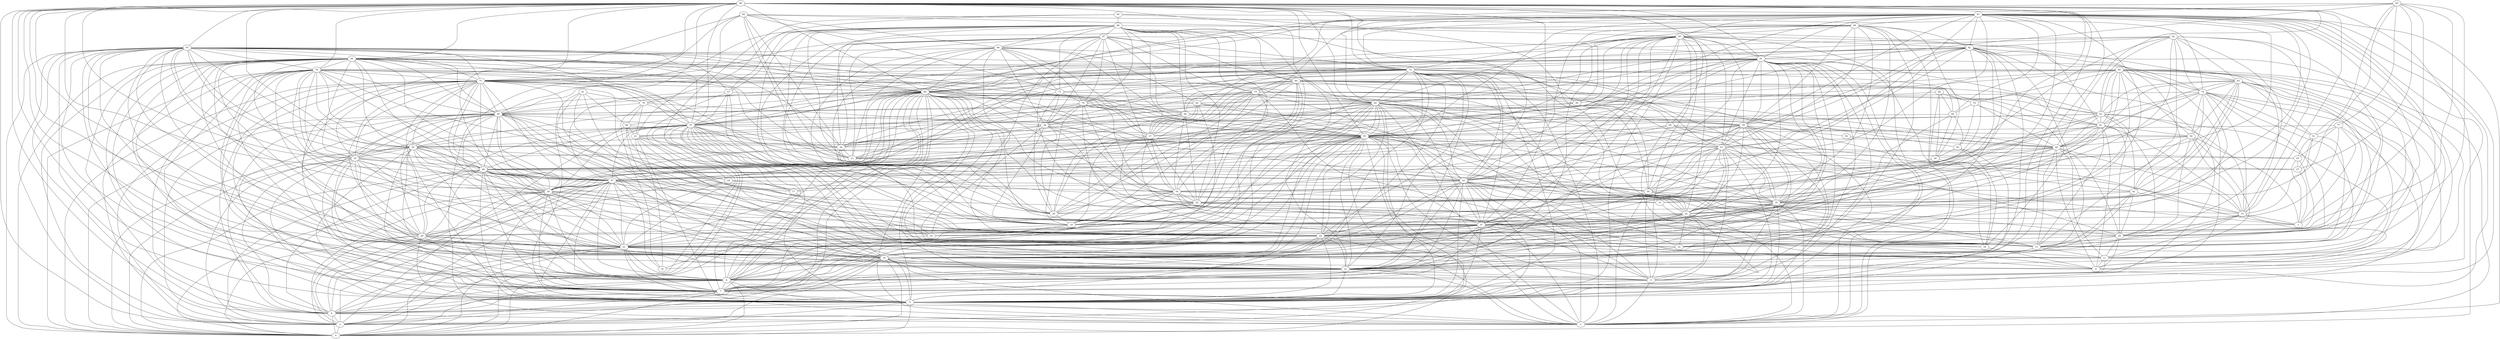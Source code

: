 digraph "sensornet-topology" {
label = "";
rankdir="BT";"0"->"2" [arrowhead = "both"] 
"0"->"4" [arrowhead = "both"] 
"0"->"5" [arrowhead = "both"] 
"0"->"7" [arrowhead = "both"] 
"0"->"8" [arrowhead = "both"] 
"0"->"19" [arrowhead = "both"] 
"0"->"21" [arrowhead = "both"] 
"0"->"28" [arrowhead = "both"] 
"0"->"34" [arrowhead = "both"] 
"0"->"47" [arrowhead = "both"] 
"0"->"48" [arrowhead = "both"] 
"0"->"52" [arrowhead = "both"] 
"0"->"54" [arrowhead = "both"] 
"0"->"55" [arrowhead = "both"] 
"0"->"57" [arrowhead = "both"] 
"0"->"58" [arrowhead = "both"] 
"0"->"69" [arrowhead = "both"] 
"0"->"71" [arrowhead = "both"] 
"0"->"78" [arrowhead = "both"] 
"0"->"84" [arrowhead = "both"] 
"0"->"97" [arrowhead = "both"] 
"0"->"98" [arrowhead = "both"] 
"1"->"27" [arrowhead = "both"] 
"1"->"33" [arrowhead = "both"] 
"1"->"45" [arrowhead = "both"] 
"1"->"53" [arrowhead = "both"] 
"1"->"56" [arrowhead = "both"] 
"1"->"70" [arrowhead = "both"] 
"1"->"72" [arrowhead = "both"] 
"1"->"77" [arrowhead = "both"] 
"1"->"95" [arrowhead = "both"] 
"2"->"4" [arrowhead = "both"] 
"2"->"5" [arrowhead = "both"] 
"2"->"7" [arrowhead = "both"] 
"2"->"8" [arrowhead = "both"] 
"2"->"19" [arrowhead = "both"] 
"2"->"21" [arrowhead = "both"] 
"2"->"28" [arrowhead = "both"] 
"2"->"34" [arrowhead = "both"] 
"2"->"46" [arrowhead = "both"] 
"2"->"47" [arrowhead = "both"] 
"2"->"48" [arrowhead = "both"] 
"2"->"54" [arrowhead = "both"] 
"2"->"55" [arrowhead = "both"] 
"2"->"57" [arrowhead = "both"] 
"2"->"58" [arrowhead = "both"] 
"2"->"66" [arrowhead = "both"] 
"2"->"69" [arrowhead = "both"] 
"2"->"71" [arrowhead = "both"] 
"2"->"78" [arrowhead = "both"] 
"2"->"84" [arrowhead = "both"] 
"2"->"97" [arrowhead = "both"] 
"2"->"98" [arrowhead = "both"] 
"3"->"4" [arrowhead = "both"] 
"3"->"5" [arrowhead = "both"] 
"3"->"9" [arrowhead = "both"] 
"3"->"12" [arrowhead = "both"] 
"3"->"19" [arrowhead = "both"] 
"3"->"22" [arrowhead = "both"] 
"3"->"31" [arrowhead = "both"] 
"3"->"32" [arrowhead = "both"] 
"3"->"35" [arrowhead = "both"] 
"3"->"39" [arrowhead = "both"] 
"3"->"41" [arrowhead = "both"] 
"3"->"43" [arrowhead = "both"] 
"3"->"55" [arrowhead = "both"] 
"3"->"59" [arrowhead = "both"] 
"3"->"62" [arrowhead = "both"] 
"3"->"69" [arrowhead = "both"] 
"3"->"72" [arrowhead = "both"] 
"3"->"81" [arrowhead = "both"] 
"3"->"82" [arrowhead = "both"] 
"3"->"85" [arrowhead = "both"] 
"3"->"89" [arrowhead = "both"] 
"3"->"93" [arrowhead = "both"] 
"3"->"99" [arrowhead = "both"] 
"4"->"5" [arrowhead = "both"] 
"4"->"7" [arrowhead = "both"] 
"4"->"8" [arrowhead = "both"] 
"4"->"19" [arrowhead = "both"] 
"4"->"21" [arrowhead = "both"] 
"4"->"28" [arrowhead = "both"] 
"4"->"34" [arrowhead = "both"] 
"4"->"43" [arrowhead = "both"] 
"4"->"47" [arrowhead = "both"] 
"4"->"48" [arrowhead = "both"] 
"4"->"52" [arrowhead = "both"] 
"4"->"55" [arrowhead = "both"] 
"4"->"57" [arrowhead = "both"] 
"4"->"58" [arrowhead = "both"] 
"4"->"69" [arrowhead = "both"] 
"4"->"71" [arrowhead = "both"] 
"4"->"78" [arrowhead = "both"] 
"4"->"84" [arrowhead = "both"] 
"4"->"97" [arrowhead = "both"] 
"4"->"98" [arrowhead = "both"] 
"5"->"7" [arrowhead = "both"] 
"5"->"8" [arrowhead = "both"] 
"5"->"9" [arrowhead = "both"] 
"5"->"12" [arrowhead = "both"] 
"5"->"13" [arrowhead = "both"] 
"5"->"19" [arrowhead = "both"] 
"5"->"21" [arrowhead = "both"] 
"5"->"22" [arrowhead = "both"] 
"5"->"28" [arrowhead = "both"] 
"5"->"31" [arrowhead = "both"] 
"5"->"32" [arrowhead = "both"] 
"5"->"34" [arrowhead = "both"] 
"5"->"35" [arrowhead = "both"] 
"5"->"43" [arrowhead = "both"] 
"5"->"47" [arrowhead = "both"] 
"5"->"48" [arrowhead = "both"] 
"5"->"52" [arrowhead = "both"] 
"5"->"53" [arrowhead = "both"] 
"5"->"54" [arrowhead = "both"] 
"5"->"57" [arrowhead = "both"] 
"5"->"58" [arrowhead = "both"] 
"5"->"59" [arrowhead = "both"] 
"5"->"62" [arrowhead = "both"] 
"5"->"69" [arrowhead = "both"] 
"5"->"71" [arrowhead = "both"] 
"5"->"72" [arrowhead = "both"] 
"5"->"78" [arrowhead = "both"] 
"5"->"81" [arrowhead = "both"] 
"5"->"82" [arrowhead = "both"] 
"5"->"84" [arrowhead = "both"] 
"5"->"85" [arrowhead = "both"] 
"5"->"91" [arrowhead = "both"] 
"5"->"93" [arrowhead = "both"] 
"5"->"97" [arrowhead = "both"] 
"5"->"98" [arrowhead = "both"] 
"6"->"11" [arrowhead = "both"] 
"6"->"15" [arrowhead = "both"] 
"6"->"18" [arrowhead = "both"] 
"6"->"24" [arrowhead = "both"] 
"6"->"33" [arrowhead = "both"] 
"6"->"40" [arrowhead = "both"] 
"6"->"61" [arrowhead = "both"] 
"6"->"65" [arrowhead = "both"] 
"6"->"74" [arrowhead = "both"] 
"6"->"83" [arrowhead = "both"] 
"6"->"90" [arrowhead = "both"] 
"6"->"91" [arrowhead = "both"] 
"6"->"97" [arrowhead = "both"] 
"7"->"8" [arrowhead = "both"] 
"7"->"10" [arrowhead = "both"] 
"7"->"12" [arrowhead = "both"] 
"7"->"17" [arrowhead = "both"] 
"7"->"19" [arrowhead = "both"] 
"7"->"21" [arrowhead = "both"] 
"7"->"22" [arrowhead = "both"] 
"7"->"28" [arrowhead = "both"] 
"7"->"30" [arrowhead = "both"] 
"7"->"31" [arrowhead = "both"] 
"7"->"34" [arrowhead = "both"] 
"7"->"43" [arrowhead = "both"] 
"7"->"47" [arrowhead = "both"] 
"7"->"48" [arrowhead = "both"] 
"7"->"52" [arrowhead = "both"] 
"7"->"54" [arrowhead = "both"] 
"7"->"55" [arrowhead = "both"] 
"7"->"58" [arrowhead = "both"] 
"7"->"62" [arrowhead = "both"] 
"7"->"69" [arrowhead = "both"] 
"7"->"71" [arrowhead = "both"] 
"7"->"72" [arrowhead = "both"] 
"7"->"78" [arrowhead = "both"] 
"7"->"80" [arrowhead = "both"] 
"7"->"81" [arrowhead = "both"] 
"7"->"84" [arrowhead = "both"] 
"7"->"93" [arrowhead = "both"] 
"7"->"97" [arrowhead = "both"] 
"7"->"98" [arrowhead = "both"] 
"8"->"10" [arrowhead = "both"] 
"8"->"12" [arrowhead = "both"] 
"8"->"14" [arrowhead = "both"] 
"8"->"19" [arrowhead = "both"] 
"8"->"21" [arrowhead = "both"] 
"8"->"22" [arrowhead = "both"] 
"8"->"25" [arrowhead = "both"] 
"8"->"28" [arrowhead = "both"] 
"8"->"34" [arrowhead = "both"] 
"8"->"47" [arrowhead = "both"] 
"8"->"48" [arrowhead = "both"] 
"8"->"52" [arrowhead = "both"] 
"8"->"54" [arrowhead = "both"] 
"8"->"55" [arrowhead = "both"] 
"8"->"57" [arrowhead = "both"] 
"8"->"62" [arrowhead = "both"] 
"8"->"64" [arrowhead = "both"] 
"8"->"69" [arrowhead = "both"] 
"8"->"71" [arrowhead = "both"] 
"8"->"72" [arrowhead = "both"] 
"8"->"77" [arrowhead = "both"] 
"8"->"78" [arrowhead = "both"] 
"8"->"84" [arrowhead = "both"] 
"8"->"89" [arrowhead = "both"] 
"8"->"97" [arrowhead = "both"] 
"8"->"98" [arrowhead = "both"] 
"9"->"11" [arrowhead = "both"] 
"9"->"12" [arrowhead = "both"] 
"9"->"19" [arrowhead = "both"] 
"9"->"31" [arrowhead = "both"] 
"9"->"32" [arrowhead = "both"] 
"9"->"35" [arrowhead = "both"] 
"9"->"39" [arrowhead = "both"] 
"9"->"43" [arrowhead = "both"] 
"9"->"53" [arrowhead = "both"] 
"9"->"55" [arrowhead = "both"] 
"9"->"62" [arrowhead = "both"] 
"9"->"69" [arrowhead = "both"] 
"9"->"81" [arrowhead = "both"] 
"9"->"82" [arrowhead = "both"] 
"9"->"85" [arrowhead = "both"] 
"9"->"89" [arrowhead = "both"] 
"9"->"93" [arrowhead = "both"] 
"10"->"20" [arrowhead = "both"] 
"10"->"25" [arrowhead = "both"] 
"10"->"26" [arrowhead = "both"] 
"10"->"30" [arrowhead = "both"] 
"10"->"36" [arrowhead = "both"] 
"10"->"37" [arrowhead = "both"] 
"10"->"38" [arrowhead = "both"] 
"10"->"40" [arrowhead = "both"] 
"10"->"62" [arrowhead = "both"] 
"10"->"70" [arrowhead = "both"] 
"10"->"75" [arrowhead = "both"] 
"10"->"77" [arrowhead = "both"] 
"10"->"80" [arrowhead = "both"] 
"10"->"86" [arrowhead = "both"] 
"10"->"87" [arrowhead = "both"] 
"10"->"88" [arrowhead = "both"] 
"11"->"13" [arrowhead = "both"] 
"11"->"21" [arrowhead = "both"] 
"11"->"24" [arrowhead = "both"] 
"11"->"25" [arrowhead = "both"] 
"11"->"30" [arrowhead = "both"] 
"11"->"33" [arrowhead = "both"] 
"11"->"40" [arrowhead = "both"] 
"11"->"56" [arrowhead = "both"] 
"11"->"63" [arrowhead = "both"] 
"11"->"74" [arrowhead = "both"] 
"11"->"75" [arrowhead = "both"] 
"11"->"80" [arrowhead = "both"] 
"11"->"83" [arrowhead = "both"] 
"11"->"90" [arrowhead = "both"] 
"12"->"19" [arrowhead = "both"] 
"12"->"21" [arrowhead = "both"] 
"12"->"22" [arrowhead = "both"] 
"12"->"31" [arrowhead = "both"] 
"12"->"32" [arrowhead = "both"] 
"12"->"34" [arrowhead = "both"] 
"12"->"35" [arrowhead = "both"] 
"12"->"43" [arrowhead = "both"] 
"12"->"47" [arrowhead = "both"] 
"12"->"48" [arrowhead = "both"] 
"12"->"52" [arrowhead = "both"] 
"12"->"53" [arrowhead = "both"] 
"12"->"55" [arrowhead = "both"] 
"12"->"57" [arrowhead = "both"] 
"12"->"58" [arrowhead = "both"] 
"12"->"59" [arrowhead = "both"] 
"12"->"69" [arrowhead = "both"] 
"12"->"71" [arrowhead = "both"] 
"12"->"72" [arrowhead = "both"] 
"12"->"81" [arrowhead = "both"] 
"12"->"82" [arrowhead = "both"] 
"12"->"84" [arrowhead = "both"] 
"12"->"85" [arrowhead = "both"] 
"12"->"88" [arrowhead = "both"] 
"12"->"93" [arrowhead = "both"] 
"12"->"97" [arrowhead = "both"] 
"12"->"98" [arrowhead = "both"] 
"13"->"24" [arrowhead = "both"] 
"13"->"25" [arrowhead = "both"] 
"13"->"30" [arrowhead = "both"] 
"13"->"33" [arrowhead = "both"] 
"13"->"37" [arrowhead = "both"] 
"13"->"40" [arrowhead = "both"] 
"13"->"42" [arrowhead = "both"] 
"13"->"55" [arrowhead = "both"] 
"13"->"61" [arrowhead = "both"] 
"13"->"67" [arrowhead = "both"] 
"13"->"74" [arrowhead = "both"] 
"13"->"75" [arrowhead = "both"] 
"13"->"80" [arrowhead = "both"] 
"13"->"83" [arrowhead = "both"] 
"13"->"87" [arrowhead = "both"] 
"13"->"88" [arrowhead = "both"] 
"13"->"90" [arrowhead = "both"] 
"13"->"92" [arrowhead = "both"] 
"14"->"17" [arrowhead = "both"] 
"14"->"24" [arrowhead = "both"] 
"14"->"32" [arrowhead = "both"] 
"14"->"36" [arrowhead = "both"] 
"14"->"43" [arrowhead = "both"] 
"14"->"51" [arrowhead = "both"] 
"14"->"58" [arrowhead = "both"] 
"14"->"67" [arrowhead = "both"] 
"14"->"74" [arrowhead = "both"] 
"14"->"90" [arrowhead = "both"] 
"14"->"93" [arrowhead = "both"] 
"15"->"30" [arrowhead = "both"] 
"15"->"40" [arrowhead = "both"] 
"15"->"41" [arrowhead = "both"] 
"15"->"56" [arrowhead = "both"] 
"16"->"19" [arrowhead = "both"] 
"16"->"29" [arrowhead = "both"] 
"16"->"41" [arrowhead = "both"] 
"16"->"79" [arrowhead = "both"] 
"16"->"91" [arrowhead = "both"] 
"17"->"44" [arrowhead = "both"] 
"17"->"47" [arrowhead = "both"] 
"17"->"57" [arrowhead = "both"] 
"17"->"59" [arrowhead = "both"] 
"17"->"64" [arrowhead = "both"] 
"17"->"94" [arrowhead = "both"] 
"18"->"22" [arrowhead = "both"] 
"18"->"26" [arrowhead = "both"] 
"18"->"46" [arrowhead = "both"] 
"18"->"75" [arrowhead = "both"] 
"18"->"76" [arrowhead = "both"] 
"18"->"96" [arrowhead = "both"] 
"19"->"21" [arrowhead = "both"] 
"19"->"22" [arrowhead = "both"] 
"19"->"28" [arrowhead = "both"] 
"19"->"31" [arrowhead = "both"] 
"19"->"32" [arrowhead = "both"] 
"19"->"34" [arrowhead = "both"] 
"19"->"35" [arrowhead = "both"] 
"19"->"41" [arrowhead = "both"] 
"19"->"42" [arrowhead = "both"] 
"19"->"43" [arrowhead = "both"] 
"19"->"47" [arrowhead = "both"] 
"19"->"48" [arrowhead = "both"] 
"19"->"52" [arrowhead = "both"] 
"19"->"53" [arrowhead = "both"] 
"19"->"54" [arrowhead = "both"] 
"19"->"55" [arrowhead = "both"] 
"19"->"57" [arrowhead = "both"] 
"19"->"58" [arrowhead = "both"] 
"19"->"59" [arrowhead = "both"] 
"19"->"62" [arrowhead = "both"] 
"19"->"66" [arrowhead = "both"] 
"19"->"71" [arrowhead = "both"] 
"19"->"72" [arrowhead = "both"] 
"19"->"78" [arrowhead = "both"] 
"19"->"81" [arrowhead = "both"] 
"19"->"82" [arrowhead = "both"] 
"19"->"84" [arrowhead = "both"] 
"19"->"85" [arrowhead = "both"] 
"19"->"92" [arrowhead = "both"] 
"19"->"93" [arrowhead = "both"] 
"19"->"97" [arrowhead = "both"] 
"19"->"98" [arrowhead = "both"] 
"20"->"23" [arrowhead = "both"] 
"20"->"25" [arrowhead = "both"] 
"20"->"30" [arrowhead = "both"] 
"20"->"36" [arrowhead = "both"] 
"20"->"37" [arrowhead = "both"] 
"20"->"38" [arrowhead = "both"] 
"20"->"60" [arrowhead = "both"] 
"20"->"73" [arrowhead = "both"] 
"20"->"75" [arrowhead = "both"] 
"20"->"80" [arrowhead = "both"] 
"20"->"83" [arrowhead = "both"] 
"20"->"86" [arrowhead = "both"] 
"20"->"87" [arrowhead = "both"] 
"20"->"88" [arrowhead = "both"] 
"21"->"22" [arrowhead = "both"] 
"21"->"28" [arrowhead = "both"] 
"21"->"31" [arrowhead = "both"] 
"21"->"34" [arrowhead = "both"] 
"21"->"39" [arrowhead = "both"] 
"21"->"44" [arrowhead = "both"] 
"21"->"47" [arrowhead = "both"] 
"21"->"48" [arrowhead = "both"] 
"21"->"52" [arrowhead = "both"] 
"21"->"54" [arrowhead = "both"] 
"21"->"55" [arrowhead = "both"] 
"21"->"57" [arrowhead = "both"] 
"21"->"58" [arrowhead = "both"] 
"21"->"61" [arrowhead = "both"] 
"21"->"62" [arrowhead = "both"] 
"21"->"69" [arrowhead = "both"] 
"21"->"72" [arrowhead = "both"] 
"21"->"78" [arrowhead = "both"] 
"21"->"81" [arrowhead = "both"] 
"21"->"82" [arrowhead = "both"] 
"21"->"84" [arrowhead = "both"] 
"21"->"97" [arrowhead = "both"] 
"21"->"98" [arrowhead = "both"] 
"22"->"31" [arrowhead = "both"] 
"22"->"34" [arrowhead = "both"] 
"22"->"35" [arrowhead = "both"] 
"22"->"37" [arrowhead = "both"] 
"22"->"43" [arrowhead = "both"] 
"22"->"47" [arrowhead = "both"] 
"22"->"48" [arrowhead = "both"] 
"22"->"53" [arrowhead = "both"] 
"22"->"55" [arrowhead = "both"] 
"22"->"57" [arrowhead = "both"] 
"22"->"58" [arrowhead = "both"] 
"22"->"62" [arrowhead = "both"] 
"22"->"68" [arrowhead = "both"] 
"22"->"69" [arrowhead = "both"] 
"22"->"71" [arrowhead = "both"] 
"22"->"81" [arrowhead = "both"] 
"22"->"84" [arrowhead = "both"] 
"22"->"85" [arrowhead = "both"] 
"22"->"93" [arrowhead = "both"] 
"22"->"97" [arrowhead = "both"] 
"22"->"98" [arrowhead = "both"] 
"23"->"36" [arrowhead = "both"] 
"23"->"38" [arrowhead = "both"] 
"23"->"40" [arrowhead = "both"] 
"23"->"49" [arrowhead = "both"] 
"23"->"70" [arrowhead = "both"] 
"23"->"78" [arrowhead = "both"] 
"23"->"84" [arrowhead = "both"] 
"23"->"86" [arrowhead = "both"] 
"23"->"87" [arrowhead = "both"] 
"23"->"88" [arrowhead = "both"] 
"23"->"99" [arrowhead = "both"] 
"24"->"31" [arrowhead = "both"] 
"24"->"33" [arrowhead = "both"] 
"24"->"40" [arrowhead = "both"] 
"24"->"42" [arrowhead = "both"] 
"24"->"56" [arrowhead = "both"] 
"24"->"61" [arrowhead = "both"] 
"24"->"63" [arrowhead = "both"] 
"24"->"64" [arrowhead = "both"] 
"24"->"65" [arrowhead = "both"] 
"24"->"83" [arrowhead = "both"] 
"24"->"90" [arrowhead = "both"] 
"24"->"92" [arrowhead = "both"] 
"24"->"95" [arrowhead = "both"] 
"25"->"30" [arrowhead = "both"] 
"25"->"37" [arrowhead = "both"] 
"25"->"38" [arrowhead = "both"] 
"25"->"40" [arrowhead = "both"] 
"25"->"43" [arrowhead = "both"] 
"25"->"60" [arrowhead = "both"] 
"25"->"61" [arrowhead = "both"] 
"25"->"63" [arrowhead = "both"] 
"25"->"70" [arrowhead = "both"] 
"25"->"80" [arrowhead = "both"] 
"25"->"87" [arrowhead = "both"] 
"25"->"88" [arrowhead = "both"] 
"25"->"92" [arrowhead = "both"] 
"26"->"40" [arrowhead = "both"] 
"26"->"46" [arrowhead = "both"] 
"26"->"68" [arrowhead = "both"] 
"26"->"89" [arrowhead = "both"] 
"26"->"96" [arrowhead = "both"] 
"27"->"45" [arrowhead = "both"] 
"27"->"51" [arrowhead = "both"] 
"27"->"57" [arrowhead = "both"] 
"27"->"81" [arrowhead = "both"] 
"27"->"95" [arrowhead = "both"] 
"28"->"31" [arrowhead = "both"] 
"28"->"34" [arrowhead = "both"] 
"28"->"47" [arrowhead = "both"] 
"28"->"48" [arrowhead = "both"] 
"28"->"52" [arrowhead = "both"] 
"28"->"54" [arrowhead = "both"] 
"28"->"55" [arrowhead = "both"] 
"28"->"57" [arrowhead = "both"] 
"28"->"58" [arrowhead = "both"] 
"28"->"69" [arrowhead = "both"] 
"28"->"71" [arrowhead = "both"] 
"28"->"75" [arrowhead = "both"] 
"28"->"84" [arrowhead = "both"] 
"28"->"97" [arrowhead = "both"] 
"28"->"98" [arrowhead = "both"] 
"29"->"31" [arrowhead = "both"] 
"29"->"32" [arrowhead = "both"] 
"29"->"38" [arrowhead = "both"] 
"29"->"41" [arrowhead = "both"] 
"29"->"45" [arrowhead = "both"] 
"29"->"66" [arrowhead = "both"] 
"29"->"91" [arrowhead = "both"] 
"29"->"95" [arrowhead = "both"] 
"30"->"37" [arrowhead = "both"] 
"30"->"38" [arrowhead = "both"] 
"30"->"47" [arrowhead = "both"] 
"30"->"60" [arrowhead = "both"] 
"30"->"61" [arrowhead = "both"] 
"30"->"63" [arrowhead = "both"] 
"30"->"65" [arrowhead = "both"] 
"30"->"70" [arrowhead = "both"] 
"30"->"75" [arrowhead = "both"] 
"30"->"86" [arrowhead = "both"] 
"30"->"87" [arrowhead = "both"] 
"30"->"88" [arrowhead = "both"] 
"30"->"93" [arrowhead = "both"] 
"31"->"32" [arrowhead = "both"] 
"31"->"35" [arrowhead = "both"] 
"31"->"43" [arrowhead = "both"] 
"31"->"48" [arrowhead = "both"] 
"31"->"53" [arrowhead = "both"] 
"31"->"55" [arrowhead = "both"] 
"31"->"57" [arrowhead = "both"] 
"31"->"59" [arrowhead = "both"] 
"31"->"62" [arrowhead = "both"] 
"31"->"69" [arrowhead = "both"] 
"31"->"71" [arrowhead = "both"] 
"31"->"72" [arrowhead = "both"] 
"31"->"74" [arrowhead = "both"] 
"31"->"78" [arrowhead = "both"] 
"31"->"82" [arrowhead = "both"] 
"31"->"85" [arrowhead = "both"] 
"31"->"93" [arrowhead = "both"] 
"31"->"98" [arrowhead = "both"] 
"32"->"35" [arrowhead = "both"] 
"32"->"39" [arrowhead = "both"] 
"32"->"42" [arrowhead = "both"] 
"32"->"43" [arrowhead = "both"] 
"32"->"53" [arrowhead = "both"] 
"32"->"55" [arrowhead = "both"] 
"32"->"58" [arrowhead = "both"] 
"32"->"59" [arrowhead = "both"] 
"32"->"62" [arrowhead = "both"] 
"32"->"69" [arrowhead = "both"] 
"32"->"81" [arrowhead = "both"] 
"32"->"85" [arrowhead = "both"] 
"32"->"89" [arrowhead = "both"] 
"32"->"92" [arrowhead = "both"] 
"32"->"93" [arrowhead = "both"] 
"33"->"35" [arrowhead = "both"] 
"33"->"40" [arrowhead = "both"] 
"33"->"42" [arrowhead = "both"] 
"33"->"51" [arrowhead = "both"] 
"33"->"56" [arrowhead = "both"] 
"33"->"61" [arrowhead = "both"] 
"33"->"63" [arrowhead = "both"] 
"33"->"65" [arrowhead = "both"] 
"33"->"74" [arrowhead = "both"] 
"33"->"90" [arrowhead = "both"] 
"33"->"92" [arrowhead = "both"] 
"33"->"98" [arrowhead = "both"] 
"34"->"36" [arrowhead = "both"] 
"34"->"43" [arrowhead = "both"] 
"34"->"47" [arrowhead = "both"] 
"34"->"48" [arrowhead = "both"] 
"34"->"52" [arrowhead = "both"] 
"34"->"54" [arrowhead = "both"] 
"34"->"55" [arrowhead = "both"] 
"34"->"57" [arrowhead = "both"] 
"34"->"58" [arrowhead = "both"] 
"34"->"62" [arrowhead = "both"] 
"34"->"69" [arrowhead = "both"] 
"34"->"71" [arrowhead = "both"] 
"34"->"72" [arrowhead = "both"] 
"34"->"78" [arrowhead = "both"] 
"34"->"97" [arrowhead = "both"] 
"34"->"98" [arrowhead = "both"] 
"35"->"39" [arrowhead = "both"] 
"35"->"43" [arrowhead = "both"] 
"35"->"49" [arrowhead = "both"] 
"35"->"53" [arrowhead = "both"] 
"35"->"55" [arrowhead = "both"] 
"35"->"59" [arrowhead = "both"] 
"35"->"62" [arrowhead = "both"] 
"35"->"69" [arrowhead = "both"] 
"35"->"72" [arrowhead = "both"] 
"35"->"81" [arrowhead = "both"] 
"35"->"82" [arrowhead = "both"] 
"35"->"83" [arrowhead = "both"] 
"35"->"89" [arrowhead = "both"] 
"35"->"90" [arrowhead = "both"] 
"35"->"93" [arrowhead = "both"] 
"35"->"95" [arrowhead = "both"] 
"36"->"37" [arrowhead = "both"] 
"36"->"38" [arrowhead = "both"] 
"36"->"41" [arrowhead = "both"] 
"36"->"49" [arrowhead = "both"] 
"36"->"60" [arrowhead = "both"] 
"36"->"64" [arrowhead = "both"] 
"36"->"66" [arrowhead = "both"] 
"36"->"70" [arrowhead = "both"] 
"36"->"73" [arrowhead = "both"] 
"36"->"84" [arrowhead = "both"] 
"36"->"87" [arrowhead = "both"] 
"36"->"88" [arrowhead = "both"] 
"36"->"99" [arrowhead = "both"] 
"37"->"38" [arrowhead = "both"] 
"37"->"60" [arrowhead = "both"] 
"37"->"63" [arrowhead = "both"] 
"37"->"70" [arrowhead = "both"] 
"37"->"72" [arrowhead = "both"] 
"37"->"75" [arrowhead = "both"] 
"37"->"80" [arrowhead = "both"] 
"37"->"86" [arrowhead = "both"] 
"37"->"88" [arrowhead = "both"] 
"37"->"95" [arrowhead = "both"] 
"38"->"60" [arrowhead = "both"] 
"38"->"70" [arrowhead = "both"] 
"38"->"73" [arrowhead = "both"] 
"38"->"75" [arrowhead = "both"] 
"38"->"79" [arrowhead = "both"] 
"38"->"80" [arrowhead = "both"] 
"38"->"86" [arrowhead = "both"] 
"38"->"87" [arrowhead = "both"] 
"39"->"43" [arrowhead = "both"] 
"39"->"49" [arrowhead = "both"] 
"39"->"53" [arrowhead = "both"] 
"39"->"59" [arrowhead = "both"] 
"39"->"71" [arrowhead = "both"] 
"39"->"82" [arrowhead = "both"] 
"39"->"85" [arrowhead = "both"] 
"39"->"93" [arrowhead = "both"] 
"39"->"94" [arrowhead = "both"] 
"39"->"99" [arrowhead = "both"] 
"40"->"50" [arrowhead = "both"] 
"40"->"56" [arrowhead = "both"] 
"40"->"60" [arrowhead = "both"] 
"40"->"61" [arrowhead = "both"] 
"40"->"63" [arrowhead = "both"] 
"40"->"73" [arrowhead = "both"] 
"40"->"74" [arrowhead = "both"] 
"40"->"75" [arrowhead = "both"] 
"40"->"76" [arrowhead = "both"] 
"40"->"83" [arrowhead = "both"] 
"40"->"98" [arrowhead = "both"] 
"41"->"66" [arrowhead = "both"] 
"41"->"79" [arrowhead = "both"] 
"41"->"92" [arrowhead = "both"] 
"41"->"96" [arrowhead = "both"] 
"41"->"99" [arrowhead = "both"] 
"42"->"44" [arrowhead = "both"] 
"42"->"63" [arrowhead = "both"] 
"42"->"69" [arrowhead = "both"] 
"42"->"74" [arrowhead = "both"] 
"42"->"82" [arrowhead = "both"] 
"42"->"83" [arrowhead = "both"] 
"43"->"48" [arrowhead = "both"] 
"43"->"53" [arrowhead = "both"] 
"43"->"54" [arrowhead = "both"] 
"43"->"55" [arrowhead = "both"] 
"43"->"57" [arrowhead = "both"] 
"43"->"59" [arrowhead = "both"] 
"43"->"62" [arrowhead = "both"] 
"43"->"64" [arrowhead = "both"] 
"43"->"69" [arrowhead = "both"] 
"43"->"72" [arrowhead = "both"] 
"43"->"81" [arrowhead = "both"] 
"43"->"82" [arrowhead = "both"] 
"43"->"85" [arrowhead = "both"] 
"43"->"89" [arrowhead = "both"] 
"43"->"98" [arrowhead = "both"] 
"44"->"67" [arrowhead = "both"] 
"44"->"78" [arrowhead = "both"] 
"45"->"51" [arrowhead = "both"] 
"45"->"53" [arrowhead = "both"] 
"45"->"77" [arrowhead = "both"] 
"45"->"79" [arrowhead = "both"] 
"46"->"68" [arrowhead = "both"] 
"46"->"76" [arrowhead = "both"] 
"46"->"80" [arrowhead = "both"] 
"47"->"48" [arrowhead = "both"] 
"47"->"52" [arrowhead = "both"] 
"47"->"54" [arrowhead = "both"] 
"47"->"55" [arrowhead = "both"] 
"47"->"57" [arrowhead = "both"] 
"47"->"58" [arrowhead = "both"] 
"47"->"61" [arrowhead = "both"] 
"47"->"62" [arrowhead = "both"] 
"47"->"65" [arrowhead = "both"] 
"47"->"67" [arrowhead = "both"] 
"47"->"69" [arrowhead = "both"] 
"47"->"71" [arrowhead = "both"] 
"47"->"72" [arrowhead = "both"] 
"47"->"78" [arrowhead = "both"] 
"47"->"84" [arrowhead = "both"] 
"47"->"98" [arrowhead = "both"] 
"48"->"52" [arrowhead = "both"] 
"48"->"54" [arrowhead = "both"] 
"48"->"55" [arrowhead = "both"] 
"48"->"57" [arrowhead = "both"] 
"48"->"58" [arrowhead = "both"] 
"48"->"62" [arrowhead = "both"] 
"48"->"69" [arrowhead = "both"] 
"48"->"71" [arrowhead = "both"] 
"48"->"72" [arrowhead = "both"] 
"48"->"78" [arrowhead = "both"] 
"48"->"81" [arrowhead = "both"] 
"48"->"84" [arrowhead = "both"] 
"48"->"93" [arrowhead = "both"] 
"48"->"97" [arrowhead = "both"] 
"49"->"73" [arrowhead = "both"] 
"49"->"85" [arrowhead = "both"] 
"49"->"86" [arrowhead = "both"] 
"49"->"89" [arrowhead = "both"] 
"49"->"90" [arrowhead = "both"] 
"50"->"59" [arrowhead = "both"] 
"51"->"74" [arrowhead = "both"] 
"51"->"77" [arrowhead = "both"] 
"51"->"83" [arrowhead = "both"] 
"51"->"95" [arrowhead = "both"] 
"52"->"54" [arrowhead = "both"] 
"52"->"55" [arrowhead = "both"] 
"52"->"57" [arrowhead = "both"] 
"52"->"58" [arrowhead = "both"] 
"52"->"69" [arrowhead = "both"] 
"52"->"71" [arrowhead = "both"] 
"52"->"78" [arrowhead = "both"] 
"52"->"84" [arrowhead = "both"] 
"52"->"97" [arrowhead = "both"] 
"52"->"98" [arrowhead = "both"] 
"52"->"99" [arrowhead = "both"] 
"53"->"55" [arrowhead = "both"] 
"53"->"59" [arrowhead = "both"] 
"53"->"62" [arrowhead = "both"] 
"53"->"69" [arrowhead = "both"] 
"53"->"72" [arrowhead = "both"] 
"53"->"81" [arrowhead = "both"] 
"53"->"82" [arrowhead = "both"] 
"53"->"85" [arrowhead = "both"] 
"53"->"89" [arrowhead = "both"] 
"53"->"93" [arrowhead = "both"] 
"54"->"55" [arrowhead = "both"] 
"54"->"56" [arrowhead = "both"] 
"54"->"57" [arrowhead = "both"] 
"54"->"58" [arrowhead = "both"] 
"54"->"69" [arrowhead = "both"] 
"54"->"71" [arrowhead = "both"] 
"54"->"78" [arrowhead = "both"] 
"54"->"84" [arrowhead = "both"] 
"54"->"93" [arrowhead = "both"] 
"54"->"97" [arrowhead = "both"] 
"54"->"98" [arrowhead = "both"] 
"55"->"57" [arrowhead = "both"] 
"55"->"58" [arrowhead = "both"] 
"55"->"59" [arrowhead = "both"] 
"55"->"62" [arrowhead = "both"] 
"55"->"63" [arrowhead = "both"] 
"55"->"69" [arrowhead = "both"] 
"55"->"71" [arrowhead = "both"] 
"55"->"72" [arrowhead = "both"] 
"55"->"77" [arrowhead = "both"] 
"55"->"78" [arrowhead = "both"] 
"55"->"81" [arrowhead = "both"] 
"55"->"82" [arrowhead = "both"] 
"55"->"84" [arrowhead = "both"] 
"55"->"85" [arrowhead = "both"] 
"55"->"93" [arrowhead = "both"] 
"55"->"97" [arrowhead = "both"] 
"55"->"98" [arrowhead = "both"] 
"56"->"61" [arrowhead = "both"] 
"56"->"65" [arrowhead = "both"] 
"56"->"74" [arrowhead = "both"] 
"56"->"83" [arrowhead = "both"] 
"56"->"90" [arrowhead = "both"] 
"57"->"58" [arrowhead = "both"] 
"57"->"62" [arrowhead = "both"] 
"57"->"67" [arrowhead = "both"] 
"57"->"68" [arrowhead = "both"] 
"57"->"69" [arrowhead = "both"] 
"57"->"71" [arrowhead = "both"] 
"57"->"72" [arrowhead = "both"] 
"57"->"78" [arrowhead = "both"] 
"57"->"81" [arrowhead = "both"] 
"57"->"84" [arrowhead = "both"] 
"57"->"93" [arrowhead = "both"] 
"57"->"97" [arrowhead = "both"] 
"57"->"98" [arrowhead = "both"] 
"58"->"62" [arrowhead = "both"] 
"58"->"64" [arrowhead = "both"] 
"58"->"69" [arrowhead = "both"] 
"58"->"71" [arrowhead = "both"] 
"58"->"72" [arrowhead = "both"] 
"58"->"78" [arrowhead = "both"] 
"58"->"79" [arrowhead = "both"] 
"58"->"84" [arrowhead = "both"] 
"58"->"97" [arrowhead = "both"] 
"58"->"98" [arrowhead = "both"] 
"59"->"60" [arrowhead = "both"] 
"59"->"62" [arrowhead = "both"] 
"59"->"69" [arrowhead = "both"] 
"59"->"81" [arrowhead = "both"] 
"59"->"82" [arrowhead = "both"] 
"59"->"85" [arrowhead = "both"] 
"59"->"89" [arrowhead = "both"] 
"59"->"93" [arrowhead = "both"] 
"60"->"70" [arrowhead = "both"] 
"60"->"75" [arrowhead = "both"] 
"60"->"80" [arrowhead = "both"] 
"60"->"86" [arrowhead = "both"] 
"60"->"87" [arrowhead = "both"] 
"60"->"88" [arrowhead = "both"] 
"60"->"90" [arrowhead = "both"] 
"61"->"63" [arrowhead = "both"] 
"61"->"71" [arrowhead = "both"] 
"61"->"74" [arrowhead = "both"] 
"61"->"75" [arrowhead = "both"] 
"61"->"80" [arrowhead = "both"] 
"61"->"83" [arrowhead = "both"] 
"61"->"88" [arrowhead = "both"] 
"61"->"90" [arrowhead = "both"] 
"62"->"69" [arrowhead = "both"] 
"62"->"71" [arrowhead = "both"] 
"62"->"72" [arrowhead = "both"] 
"62"->"81" [arrowhead = "both"] 
"62"->"82" [arrowhead = "both"] 
"62"->"84" [arrowhead = "both"] 
"62"->"85" [arrowhead = "both"] 
"62"->"93" [arrowhead = "both"] 
"62"->"97" [arrowhead = "both"] 
"62"->"98" [arrowhead = "both"] 
"63"->"74" [arrowhead = "both"] 
"63"->"75" [arrowhead = "both"] 
"63"->"80" [arrowhead = "both"] 
"63"->"83" [arrowhead = "both"] 
"63"->"87" [arrowhead = "both"] 
"63"->"90" [arrowhead = "both"] 
"63"->"92" [arrowhead = "both"] 
"64"->"67" [arrowhead = "both"] 
"64"->"74" [arrowhead = "both"] 
"64"->"86" [arrowhead = "both"] 
"64"->"93" [arrowhead = "both"] 
"65"->"80" [arrowhead = "both"] 
"65"->"98" [arrowhead = "both"] 
"66"->"69" [arrowhead = "both"] 
"66"->"79" [arrowhead = "both"] 
"66"->"91" [arrowhead = "both"] 
"67"->"88" [arrowhead = "both"] 
"67"->"94" [arrowhead = "both"] 
"67"->"97" [arrowhead = "both"] 
"68"->"72" [arrowhead = "both"] 
"68"->"76" [arrowhead = "both"] 
"68"->"93" [arrowhead = "both"] 
"68"->"96" [arrowhead = "both"] 
"69"->"71" [arrowhead = "both"] 
"69"->"72" [arrowhead = "both"] 
"69"->"78" [arrowhead = "both"] 
"69"->"81" [arrowhead = "both"] 
"69"->"82" [arrowhead = "both"] 
"69"->"84" [arrowhead = "both"] 
"69"->"85" [arrowhead = "both"] 
"69"->"86" [arrowhead = "both"] 
"69"->"92" [arrowhead = "both"] 
"69"->"93" [arrowhead = "both"] 
"69"->"97" [arrowhead = "both"] 
"69"->"98" [arrowhead = "both"] 
"70"->"73" [arrowhead = "both"] 
"70"->"75" [arrowhead = "both"] 
"70"->"80" [arrowhead = "both"] 
"70"->"86" [arrowhead = "both"] 
"70"->"87" [arrowhead = "both"] 
"70"->"88" [arrowhead = "both"] 
"71"->"72" [arrowhead = "both"] 
"71"->"78" [arrowhead = "both"] 
"71"->"81" [arrowhead = "both"] 
"71"->"84" [arrowhead = "both"] 
"71"->"88" [arrowhead = "both"] 
"71"->"89" [arrowhead = "both"] 
"71"->"97" [arrowhead = "both"] 
"71"->"98" [arrowhead = "both"] 
"72"->"81" [arrowhead = "both"] 
"72"->"84" [arrowhead = "both"] 
"72"->"85" [arrowhead = "both"] 
"72"->"87" [arrowhead = "both"] 
"72"->"93" [arrowhead = "both"] 
"72"->"97" [arrowhead = "both"] 
"72"->"98" [arrowhead = "both"] 
"73"->"86" [arrowhead = "both"] 
"73"->"88" [arrowhead = "both"] 
"73"->"90" [arrowhead = "both"] 
"73"->"99" [arrowhead = "both"] 
"74"->"81" [arrowhead = "both"] 
"74"->"83" [arrowhead = "both"] 
"74"->"90" [arrowhead = "both"] 
"74"->"92" [arrowhead = "both"] 
"74"->"94" [arrowhead = "both"] 
"75"->"80" [arrowhead = "both"] 
"75"->"87" [arrowhead = "both"] 
"75"->"88" [arrowhead = "both"] 
"75"->"90" [arrowhead = "both"] 
"76"->"90" [arrowhead = "both"] 
"76"->"96" [arrowhead = "both"] 
"77"->"95" [arrowhead = "both"] 
"78"->"81" [arrowhead = "both"] 
"78"->"84" [arrowhead = "both"] 
"78"->"97" [arrowhead = "both"] 
"78"->"98" [arrowhead = "both"] 
"79"->"88" [arrowhead = "both"] 
"79"->"91" [arrowhead = "both"] 
"79"->"95" [arrowhead = "both"] 
"79"->"97" [arrowhead = "both"] 
"80"->"87" [arrowhead = "both"] 
"80"->"88" [arrowhead = "both"] 
"80"->"90" [arrowhead = "both"] 
"81"->"82" [arrowhead = "both"] 
"81"->"85" [arrowhead = "both"] 
"81"->"93" [arrowhead = "both"] 
"81"->"98" [arrowhead = "both"] 
"82"->"85" [arrowhead = "both"] 
"82"->"89" [arrowhead = "both"] 
"82"->"92" [arrowhead = "both"] 
"82"->"93" [arrowhead = "both"] 
"83"->"85" [arrowhead = "both"] 
"83"->"90" [arrowhead = "both"] 
"83"->"92" [arrowhead = "both"] 
"84"->"86" [arrowhead = "both"] 
"84"->"97" [arrowhead = "both"] 
"84"->"98" [arrowhead = "both"] 
"85"->"89" [arrowhead = "both"] 
"85"->"93" [arrowhead = "both"] 
"85"->"99" [arrowhead = "both"] 
"86"->"87" [arrowhead = "both"] 
"86"->"88" [arrowhead = "both"] 
"86"->"99" [arrowhead = "both"] 
"87"->"88" [arrowhead = "both"] 
"88"->"94" [arrowhead = "both"] 
"89"->"93" [arrowhead = "both"] 
"89"->"99" [arrowhead = "both"] 
"93"->"95" [arrowhead = "both"] 
"93"->"98" [arrowhead = "both"] 
"97"->"98" [arrowhead = "both"] 
}